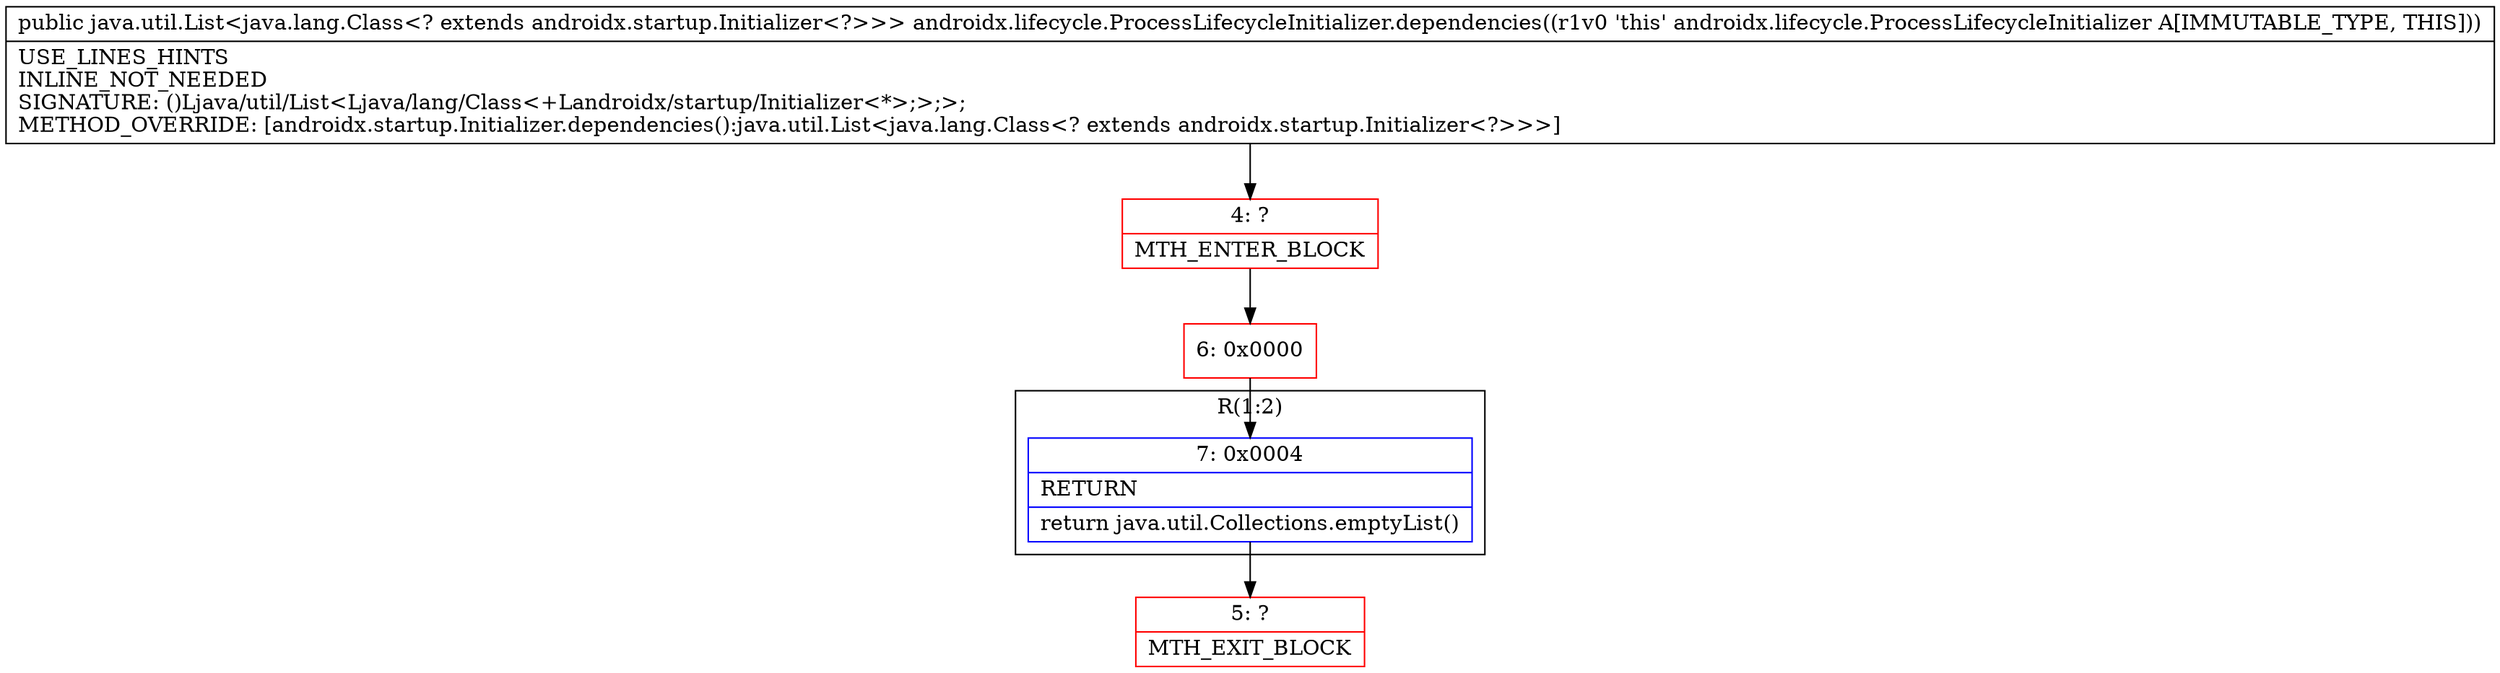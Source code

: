 digraph "CFG forandroidx.lifecycle.ProcessLifecycleInitializer.dependencies()Ljava\/util\/List;" {
subgraph cluster_Region_519819485 {
label = "R(1:2)";
node [shape=record,color=blue];
Node_7 [shape=record,label="{7\:\ 0x0004|RETURN\l|return java.util.Collections.emptyList()\l}"];
}
Node_4 [shape=record,color=red,label="{4\:\ ?|MTH_ENTER_BLOCK\l}"];
Node_6 [shape=record,color=red,label="{6\:\ 0x0000}"];
Node_5 [shape=record,color=red,label="{5\:\ ?|MTH_EXIT_BLOCK\l}"];
MethodNode[shape=record,label="{public java.util.List\<java.lang.Class\<? extends androidx.startup.Initializer\<?\>\>\> androidx.lifecycle.ProcessLifecycleInitializer.dependencies((r1v0 'this' androidx.lifecycle.ProcessLifecycleInitializer A[IMMUTABLE_TYPE, THIS]))  | USE_LINES_HINTS\lINLINE_NOT_NEEDED\lSIGNATURE: ()Ljava\/util\/List\<Ljava\/lang\/Class\<+Landroidx\/startup\/Initializer\<*\>;\>;\>;\lMETHOD_OVERRIDE: [androidx.startup.Initializer.dependencies():java.util.List\<java.lang.Class\<? extends androidx.startup.Initializer\<?\>\>\>]\l}"];
MethodNode -> Node_4;Node_7 -> Node_5;
Node_4 -> Node_6;
Node_6 -> Node_7;
}

